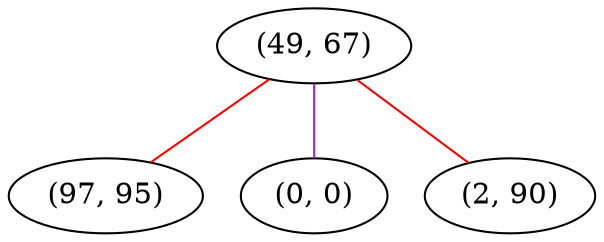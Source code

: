 graph "" {
"(49, 67)";
"(97, 95)";
"(0, 0)";
"(2, 90)";
"(49, 67)" -- "(97, 95)"  [color=red, key=0, weight=1];
"(49, 67)" -- "(0, 0)"  [color=purple, key=0, weight=4];
"(49, 67)" -- "(2, 90)"  [color=red, key=0, weight=1];
}
